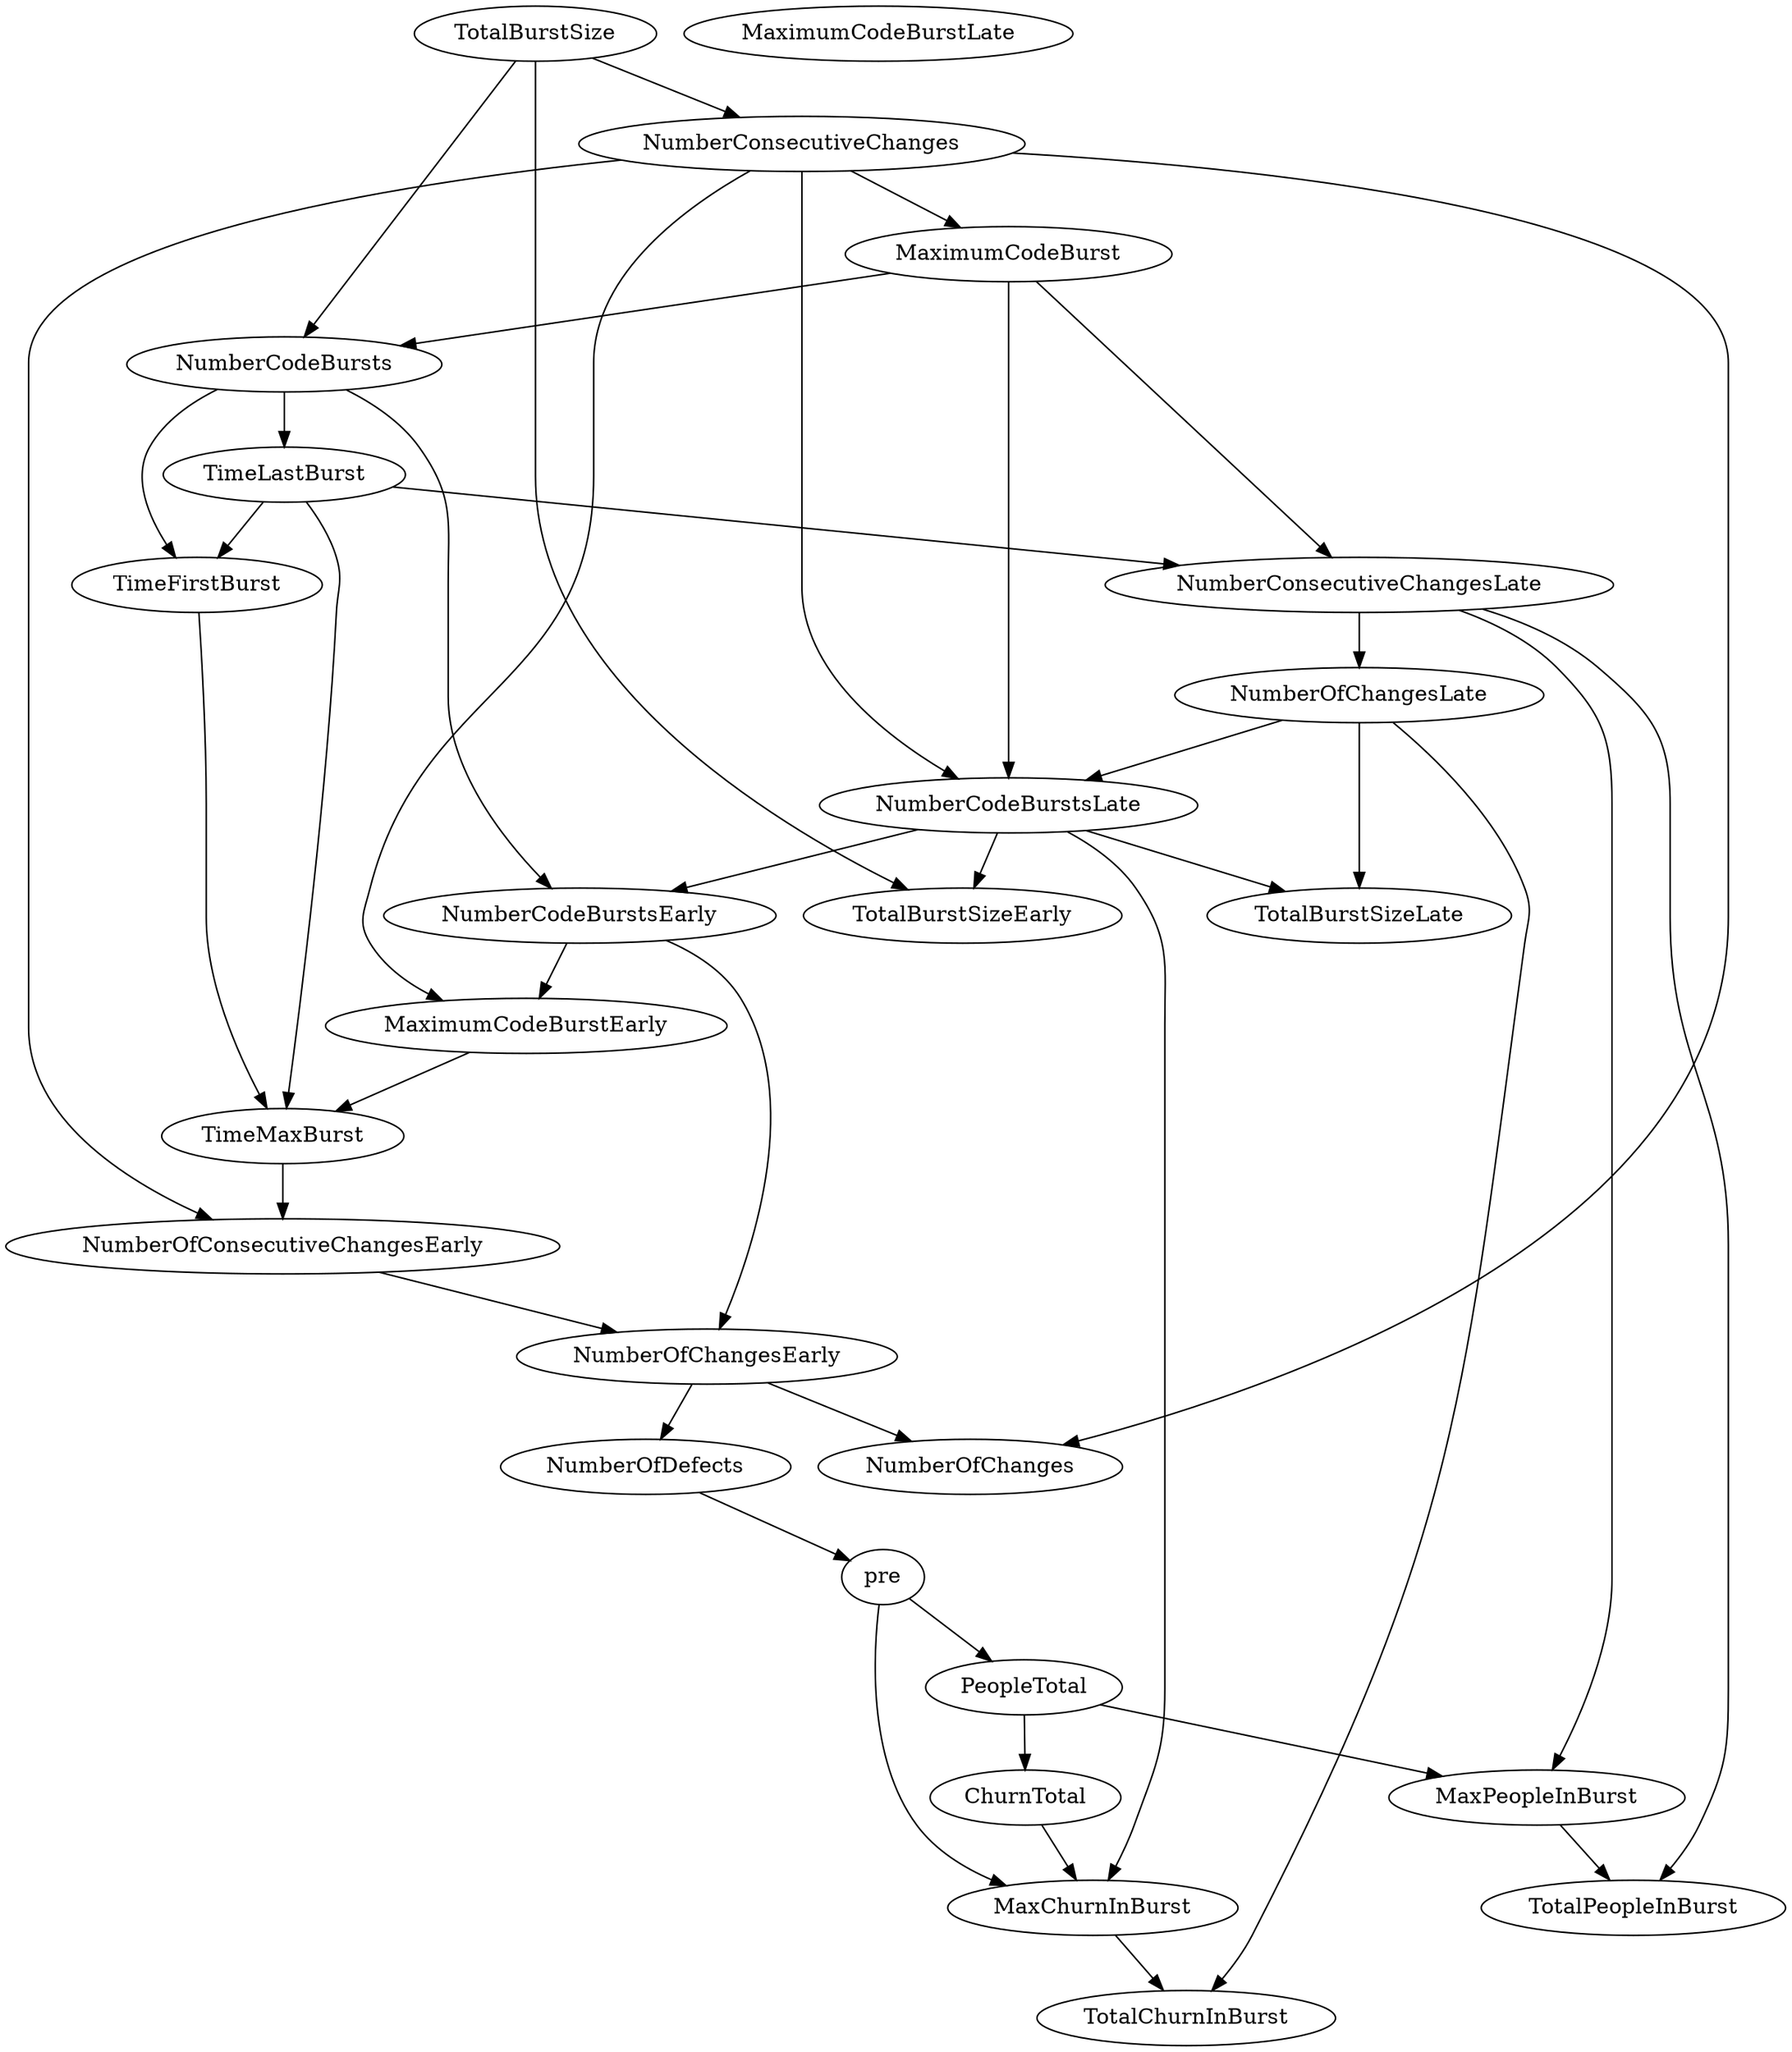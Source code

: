 digraph {
   TotalPeopleInBurst;
   MaximumCodeBurstLate;
   NumberOfChanges;
   MaxPeopleInBurst;
   TotalBurstSizeLate;
   NumberCodeBurstsLate;
   NumberOfChangesLate;
   NumberOfChangesEarly;
   MaxChurnInBurst;
   MaximumCodeBurstEarly;
   NumberCodeBurstsEarly;
   TimeFirstBurst;
   TotalChurnInBurst;
   ChurnTotal;
   MaximumCodeBurst;
   NumberOfConsecutiveChangesEarly;
   NumberConsecutiveChangesLate;
   TotalBurstSizeEarly;
   TotalBurstSize;
   TimeMaxBurst;
   NumberConsecutiveChanges;
   TimeLastBurst;
   NumberCodeBursts;
   PeopleTotal;
   pre;
   NumberOfDefects;
   MaxPeopleInBurst -> TotalPeopleInBurst;
   NumberCodeBurstsLate -> TotalBurstSizeLate;
   NumberCodeBurstsLate -> MaxChurnInBurst;
   NumberCodeBurstsLate -> NumberCodeBurstsEarly;
   NumberCodeBurstsLate -> TotalBurstSizeEarly;
   NumberOfChangesLate -> TotalBurstSizeLate;
   NumberOfChangesLate -> NumberCodeBurstsLate;
   NumberOfChangesLate -> TotalChurnInBurst;
   NumberOfChangesEarly -> NumberOfChanges;
   NumberOfChangesEarly -> NumberOfDefects;
   MaxChurnInBurst -> TotalChurnInBurst;
   MaximumCodeBurstEarly -> TimeMaxBurst;
   NumberCodeBurstsEarly -> NumberOfChangesEarly;
   NumberCodeBurstsEarly -> MaximumCodeBurstEarly;
   TimeFirstBurst -> TimeMaxBurst;
   ChurnTotal -> MaxChurnInBurst;
   MaximumCodeBurst -> NumberCodeBurstsLate;
   MaximumCodeBurst -> NumberConsecutiveChangesLate;
   MaximumCodeBurst -> NumberCodeBursts;
   NumberOfConsecutiveChangesEarly -> NumberOfChangesEarly;
   NumberConsecutiveChangesLate -> TotalPeopleInBurst;
   NumberConsecutiveChangesLate -> MaxPeopleInBurst;
   NumberConsecutiveChangesLate -> NumberOfChangesLate;
   TotalBurstSize -> TotalBurstSizeEarly;
   TotalBurstSize -> NumberConsecutiveChanges;
   TotalBurstSize -> NumberCodeBursts;
   TimeMaxBurst -> NumberOfConsecutiveChangesEarly;
   NumberConsecutiveChanges -> NumberOfChanges;
   NumberConsecutiveChanges -> NumberCodeBurstsLate;
   NumberConsecutiveChanges -> MaximumCodeBurstEarly;
   NumberConsecutiveChanges -> MaximumCodeBurst;
   NumberConsecutiveChanges -> NumberOfConsecutiveChangesEarly;
   TimeLastBurst -> TimeFirstBurst;
   TimeLastBurst -> NumberConsecutiveChangesLate;
   TimeLastBurst -> TimeMaxBurst;
   NumberCodeBursts -> NumberCodeBurstsEarly;
   NumberCodeBursts -> TimeFirstBurst;
   NumberCodeBursts -> TimeLastBurst;
   PeopleTotal -> MaxPeopleInBurst;
   PeopleTotal -> ChurnTotal;
   pre -> MaxChurnInBurst;
   pre -> PeopleTotal;
   NumberOfDefects -> pre;
}
